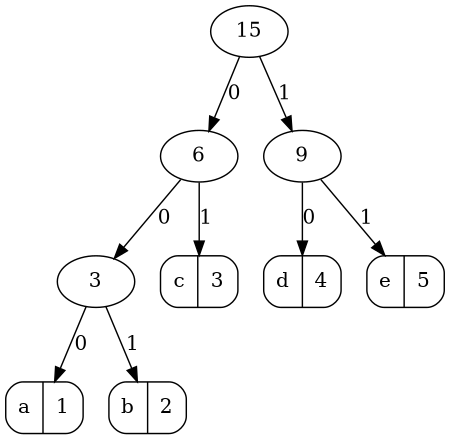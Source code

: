 digraph G {

    size = "3,3";
    1 [ label = "15" ] ;

    2 [ label = "6" ] ;
      21 [ label = "3" ] ;
        211 [ shape=Mrecord, label = "a|1" ] ;
        212 [ shape=Mrecord, label = "b|2" ] ;
      22 [ shape=Mrecord, label = "c|3" ] ;

    3 [ label = "9" ] ;
      31 [ shape=Mrecord, label = "d | 4" ] ;
      32 [ shape=Mrecord, label = "e | 5" ] ;
    
    1  -> 2     [ label = "0" ];
    2  -> 21    [ label = "0" ];
    21 -> 211   [ label = "0" ];
    21 -> 212   [ label = "1" ];
    2  -> 22    [ label = "1" ];
    1  -> 3     [ label = "1" ];
    3  -> 31    [ label = "0" ];
    3  -> 32    [ label = "1" ];
}

